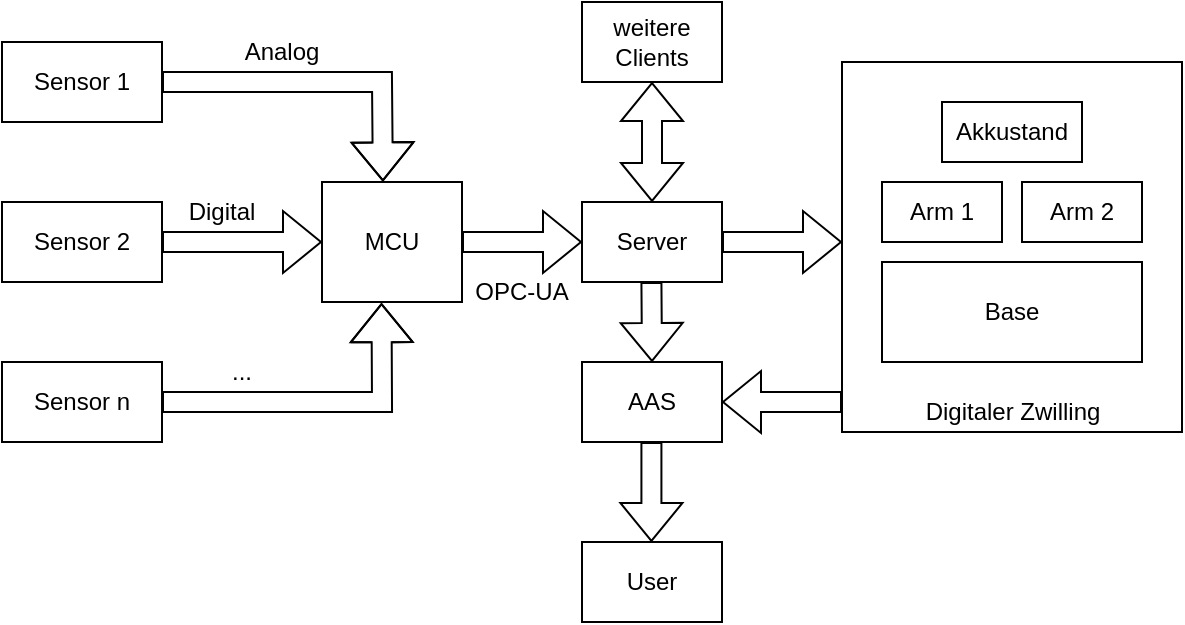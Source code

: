 <mxfile version="21.8.0" type="github">
  <diagram name="Page-1" id="zlk5ezC4eo5p-WXBBtBM">
    <mxGraphModel dx="1195" dy="673" grid="1" gridSize="10" guides="1" tooltips="1" connect="1" arrows="1" fold="1" page="1" pageScale="1" pageWidth="850" pageHeight="1100" math="0" shadow="0">
      <root>
        <mxCell id="0" />
        <mxCell id="1" parent="0" />
        <mxCell id="FQmfqQlBrgT3XAdnYloM-1" value="Sensor 1" style="rounded=0;whiteSpace=wrap;html=1;" parent="1" vertex="1">
          <mxGeometry x="80" y="200" width="80" height="40" as="geometry" />
        </mxCell>
        <mxCell id="FQmfqQlBrgT3XAdnYloM-2" value="Sensor 2" style="rounded=0;whiteSpace=wrap;html=1;" parent="1" vertex="1">
          <mxGeometry x="80" y="280" width="80" height="40" as="geometry" />
        </mxCell>
        <mxCell id="FQmfqQlBrgT3XAdnYloM-4" value="Sensor n" style="rounded=0;whiteSpace=wrap;html=1;" parent="1" vertex="1">
          <mxGeometry x="80" y="360" width="80" height="40" as="geometry" />
        </mxCell>
        <mxCell id="FQmfqQlBrgT3XAdnYloM-5" value="MCU" style="rounded=0;whiteSpace=wrap;html=1;" parent="1" vertex="1">
          <mxGeometry x="240" y="270" width="70" height="60" as="geometry" />
        </mxCell>
        <mxCell id="FQmfqQlBrgT3XAdnYloM-8" value="" style="shape=flexArrow;endArrow=classic;html=1;rounded=0;exitX=1;exitY=0.5;exitDx=0;exitDy=0;" parent="1" source="FQmfqQlBrgT3XAdnYloM-2" target="FQmfqQlBrgT3XAdnYloM-5" edge="1">
          <mxGeometry width="50" height="50" relative="1" as="geometry">
            <mxPoint x="290" y="390" as="sourcePoint" />
            <mxPoint x="340" y="340" as="targetPoint" />
          </mxGeometry>
        </mxCell>
        <mxCell id="FQmfqQlBrgT3XAdnYloM-9" value="" style="shape=flexArrow;endArrow=classic;html=1;rounded=0;exitX=1;exitY=0.5;exitDx=0;exitDy=0;entryX=0.425;entryY=1.01;entryDx=0;entryDy=0;entryPerimeter=0;" parent="1" source="FQmfqQlBrgT3XAdnYloM-4" target="FQmfqQlBrgT3XAdnYloM-5" edge="1">
          <mxGeometry width="50" height="50" relative="1" as="geometry">
            <mxPoint x="290" y="390" as="sourcePoint" />
            <mxPoint x="340" y="340" as="targetPoint" />
            <Array as="points">
              <mxPoint x="270" y="380" />
            </Array>
          </mxGeometry>
        </mxCell>
        <mxCell id="FQmfqQlBrgT3XAdnYloM-10" value="" style="shape=flexArrow;endArrow=classic;html=1;rounded=0;exitX=1;exitY=0.5;exitDx=0;exitDy=0;entryX=0.435;entryY=-0.005;entryDx=0;entryDy=0;entryPerimeter=0;" parent="1" source="FQmfqQlBrgT3XAdnYloM-1" target="FQmfqQlBrgT3XAdnYloM-5" edge="1">
          <mxGeometry width="50" height="50" relative="1" as="geometry">
            <mxPoint x="290" y="390" as="sourcePoint" />
            <mxPoint x="270" y="260" as="targetPoint" />
            <Array as="points">
              <mxPoint x="270" y="220" />
            </Array>
          </mxGeometry>
        </mxCell>
        <mxCell id="FQmfqQlBrgT3XAdnYloM-11" value="Analog" style="text;html=1;strokeColor=none;fillColor=none;align=center;verticalAlign=middle;whiteSpace=wrap;rounded=0;" parent="1" vertex="1">
          <mxGeometry x="190" y="190" width="60" height="30" as="geometry" />
        </mxCell>
        <mxCell id="FQmfqQlBrgT3XAdnYloM-12" value="Digital" style="text;html=1;strokeColor=none;fillColor=none;align=center;verticalAlign=middle;whiteSpace=wrap;rounded=0;" parent="1" vertex="1">
          <mxGeometry x="160" y="270" width="60" height="30" as="geometry" />
        </mxCell>
        <mxCell id="FQmfqQlBrgT3XAdnYloM-13" value="..." style="text;html=1;strokeColor=none;fillColor=none;align=center;verticalAlign=middle;whiteSpace=wrap;rounded=0;" parent="1" vertex="1">
          <mxGeometry x="170" y="350" width="60" height="30" as="geometry" />
        </mxCell>
        <mxCell id="FQmfqQlBrgT3XAdnYloM-23" value="" style="shape=flexArrow;endArrow=classic;html=1;rounded=0;exitX=1;exitY=0.5;exitDx=0;exitDy=0;" parent="1" source="FQmfqQlBrgT3XAdnYloM-5" edge="1">
          <mxGeometry width="50" height="50" relative="1" as="geometry">
            <mxPoint x="460" y="330" as="sourcePoint" />
            <mxPoint x="370" y="300" as="targetPoint" />
          </mxGeometry>
        </mxCell>
        <mxCell id="FQmfqQlBrgT3XAdnYloM-24" value="OPC-UA" style="text;html=1;strokeColor=none;fillColor=none;align=center;verticalAlign=middle;whiteSpace=wrap;rounded=0;" parent="1" vertex="1">
          <mxGeometry x="300" y="310" width="80" height="30" as="geometry" />
        </mxCell>
        <mxCell id="WpRCeQGnWYd4xtdXqtZH-3" value="" style="group" parent="1" vertex="1" connectable="0">
          <mxGeometry x="500" y="210" width="170" height="190" as="geometry" />
        </mxCell>
        <mxCell id="FQmfqQlBrgT3XAdnYloM-21" value="" style="rounded=0;whiteSpace=wrap;html=1;" parent="WpRCeQGnWYd4xtdXqtZH-3" vertex="1">
          <mxGeometry width="170" height="185" as="geometry" />
        </mxCell>
        <mxCell id="FQmfqQlBrgT3XAdnYloM-15" value="Base" style="rounded=0;whiteSpace=wrap;html=1;" parent="WpRCeQGnWYd4xtdXqtZH-3" vertex="1">
          <mxGeometry x="20" y="100" width="130" height="50" as="geometry" />
        </mxCell>
        <mxCell id="FQmfqQlBrgT3XAdnYloM-16" value="Arm 1" style="rounded=0;whiteSpace=wrap;html=1;" parent="WpRCeQGnWYd4xtdXqtZH-3" vertex="1">
          <mxGeometry x="20" y="60" width="60" height="30" as="geometry" />
        </mxCell>
        <mxCell id="FQmfqQlBrgT3XAdnYloM-19" value="Arm 2" style="rounded=0;whiteSpace=wrap;html=1;" parent="WpRCeQGnWYd4xtdXqtZH-3" vertex="1">
          <mxGeometry x="90" y="60" width="60" height="30" as="geometry" />
        </mxCell>
        <mxCell id="FQmfqQlBrgT3XAdnYloM-20" value="Akkustand" style="rounded=0;whiteSpace=wrap;html=1;" parent="WpRCeQGnWYd4xtdXqtZH-3" vertex="1">
          <mxGeometry x="50" y="20" width="70" height="30" as="geometry" />
        </mxCell>
        <mxCell id="WpRCeQGnWYd4xtdXqtZH-1" value="Digitaler Zwilling" style="text;html=1;strokeColor=none;fillColor=none;align=center;verticalAlign=middle;whiteSpace=wrap;rounded=0;" parent="WpRCeQGnWYd4xtdXqtZH-3" vertex="1">
          <mxGeometry x="17.5" y="160" width="135" height="30" as="geometry" />
        </mxCell>
        <mxCell id="WpRCeQGnWYd4xtdXqtZH-7" value="" style="shape=flexArrow;endArrow=classic;html=1;rounded=0;exitX=1;exitY=0.5;exitDx=0;exitDy=0;" parent="1" source="KOSnxPY6G2vKbSCVMbJ9-1" edge="1">
          <mxGeometry width="50" height="50" relative="1" as="geometry">
            <mxPoint x="451" y="300" as="sourcePoint" />
            <mxPoint x="500" y="300" as="targetPoint" />
          </mxGeometry>
        </mxCell>
        <mxCell id="KOSnxPY6G2vKbSCVMbJ9-1" value="Server" style="rounded=0;whiteSpace=wrap;html=1;" parent="1" vertex="1">
          <mxGeometry x="370" y="280" width="70" height="40" as="geometry" />
        </mxCell>
        <mxCell id="yNkDBqD5MfUbXu3Hij1b-1" value="" style="shape=flexArrow;endArrow=classic;html=1;rounded=0;exitX=1;exitY=0.5;exitDx=0;exitDy=0;" edge="1" parent="1">
          <mxGeometry width="50" height="50" relative="1" as="geometry">
            <mxPoint x="404.71" y="400" as="sourcePoint" />
            <mxPoint x="404.71" y="450" as="targetPoint" />
          </mxGeometry>
        </mxCell>
        <mxCell id="yNkDBqD5MfUbXu3Hij1b-2" value="User" style="rounded=0;whiteSpace=wrap;html=1;" vertex="1" parent="1">
          <mxGeometry x="370" y="450" width="70" height="40" as="geometry" />
        </mxCell>
        <mxCell id="yNkDBqD5MfUbXu3Hij1b-4" value="AAS" style="rounded=0;whiteSpace=wrap;html=1;" vertex="1" parent="1">
          <mxGeometry x="370" y="360" width="70" height="40" as="geometry" />
        </mxCell>
        <mxCell id="yNkDBqD5MfUbXu3Hij1b-5" value="" style="shape=flexArrow;endArrow=classic;html=1;rounded=0;exitX=1;exitY=0.5;exitDx=0;exitDy=0;" edge="1" parent="1">
          <mxGeometry width="50" height="50" relative="1" as="geometry">
            <mxPoint x="404.71" y="320" as="sourcePoint" />
            <mxPoint x="405" y="360" as="targetPoint" />
          </mxGeometry>
        </mxCell>
        <mxCell id="yNkDBqD5MfUbXu3Hij1b-6" value="" style="shape=flexArrow;endArrow=classic;html=1;rounded=0;exitX=0;exitY=0.919;exitDx=0;exitDy=0;exitPerimeter=0;entryX=1;entryY=0.5;entryDx=0;entryDy=0;" edge="1" parent="1" source="FQmfqQlBrgT3XAdnYloM-21" target="yNkDBqD5MfUbXu3Hij1b-4">
          <mxGeometry width="50" height="50" relative="1" as="geometry">
            <mxPoint x="469.71" y="370" as="sourcePoint" />
            <mxPoint x="469.71" y="420" as="targetPoint" />
          </mxGeometry>
        </mxCell>
        <mxCell id="yNkDBqD5MfUbXu3Hij1b-8" value="" style="shape=flexArrow;endArrow=classic;startArrow=classic;html=1;rounded=0;exitX=0.5;exitY=0;exitDx=0;exitDy=0;" edge="1" parent="1" source="KOSnxPY6G2vKbSCVMbJ9-1">
          <mxGeometry width="100" height="100" relative="1" as="geometry">
            <mxPoint x="420" y="260" as="sourcePoint" />
            <mxPoint x="405" y="220" as="targetPoint" />
          </mxGeometry>
        </mxCell>
        <mxCell id="yNkDBqD5MfUbXu3Hij1b-9" value="weitere Clients" style="rounded=0;whiteSpace=wrap;html=1;" vertex="1" parent="1">
          <mxGeometry x="370" y="180" width="70" height="40" as="geometry" />
        </mxCell>
      </root>
    </mxGraphModel>
  </diagram>
</mxfile>
